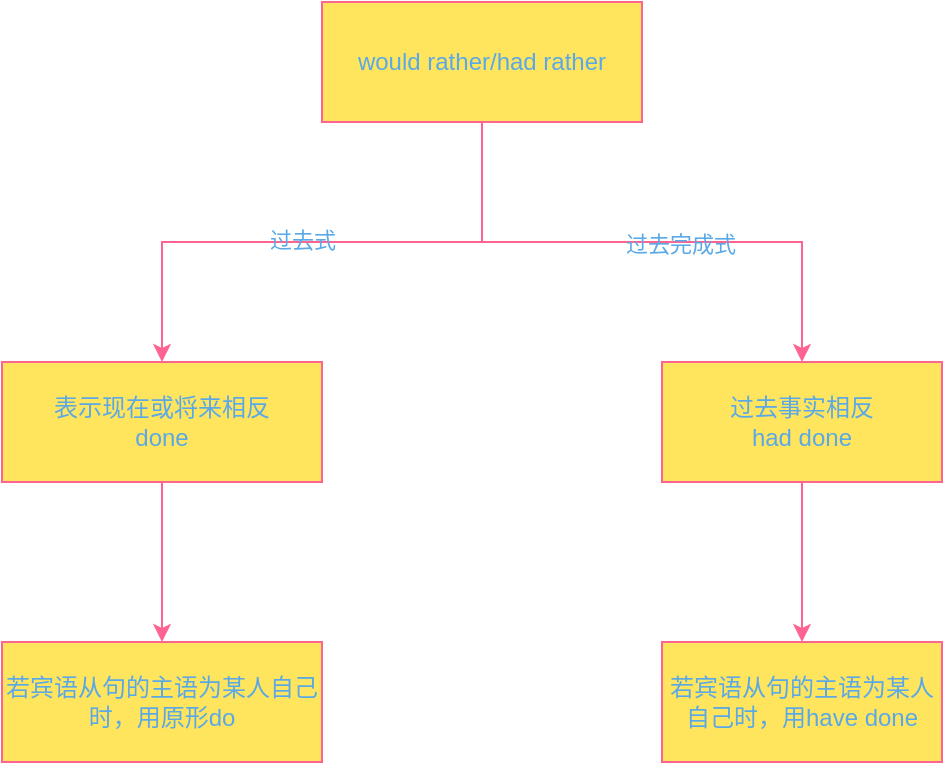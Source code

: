<mxfile version="21.5.0" type="device">
  <diagram name="第 1 页" id="yAI3cJCMaqEag0dD0d9W">
    <mxGraphModel dx="1418" dy="820" grid="1" gridSize="10" guides="1" tooltips="1" connect="1" arrows="1" fold="1" page="1" pageScale="1" pageWidth="827" pageHeight="1169" math="0" shadow="0">
      <root>
        <mxCell id="0" />
        <mxCell id="1" parent="0" />
        <mxCell id="MiVb0B6YPA4VPnYgCz14-4" value="" style="edgeStyle=orthogonalEdgeStyle;rounded=0;orthogonalLoop=1;jettySize=auto;html=1;strokeColor=#FF6392;fontColor=#5AA9E6;fillColor=#FFE45E;" parent="1" source="MiVb0B6YPA4VPnYgCz14-1" target="MiVb0B6YPA4VPnYgCz14-3" edge="1">
          <mxGeometry relative="1" as="geometry" />
        </mxCell>
        <mxCell id="MiVb0B6YPA4VPnYgCz14-5" value="过去式" style="edgeLabel;html=1;align=center;verticalAlign=middle;resizable=0;points=[];fontColor=#5AA9E6;labelBackgroundColor=none;" parent="MiVb0B6YPA4VPnYgCz14-4" vertex="1" connectable="0">
          <mxGeometry x="0.075" y="-1" relative="1" as="geometry">
            <mxPoint as="offset" />
          </mxGeometry>
        </mxCell>
        <mxCell id="MiVb0B6YPA4VPnYgCz14-7" value="" style="edgeStyle=orthogonalEdgeStyle;rounded=0;orthogonalLoop=1;jettySize=auto;html=1;strokeColor=#FF6392;fontColor=#5AA9E6;fillColor=#FFE45E;" parent="1" source="MiVb0B6YPA4VPnYgCz14-1" target="MiVb0B6YPA4VPnYgCz14-6" edge="1">
          <mxGeometry relative="1" as="geometry">
            <Array as="points">
              <mxPoint x="400" y="160" />
              <mxPoint x="560" y="160" />
            </Array>
          </mxGeometry>
        </mxCell>
        <mxCell id="MiVb0B6YPA4VPnYgCz14-8" value="过去完成式" style="edgeLabel;html=1;align=center;verticalAlign=middle;resizable=0;points=[];fontColor=#5AA9E6;labelBackgroundColor=none;" parent="MiVb0B6YPA4VPnYgCz14-7" vertex="1" connectable="0">
          <mxGeometry x="0.134" y="-1" relative="1" as="geometry">
            <mxPoint as="offset" />
          </mxGeometry>
        </mxCell>
        <mxCell id="MiVb0B6YPA4VPnYgCz14-1" value="would rather/had rather" style="rounded=0;whiteSpace=wrap;html=1;strokeColor=#FF6392;fontColor=#5AA9E6;fillColor=#FFE45E;" parent="1" vertex="1">
          <mxGeometry x="320" y="40" width="160" height="60" as="geometry" />
        </mxCell>
        <mxCell id="MiVb0B6YPA4VPnYgCz14-11" value="" style="edgeStyle=orthogonalEdgeStyle;rounded=0;orthogonalLoop=1;jettySize=auto;html=1;strokeColor=#FF6392;fontColor=#5AA9E6;fillColor=#FFE45E;" parent="1" source="MiVb0B6YPA4VPnYgCz14-3" target="MiVb0B6YPA4VPnYgCz14-10" edge="1">
          <mxGeometry relative="1" as="geometry" />
        </mxCell>
        <mxCell id="MiVb0B6YPA4VPnYgCz14-3" value="表示现在或将来相反&lt;br&gt;done" style="rounded=0;whiteSpace=wrap;html=1;strokeColor=#FF6392;fontColor=#5AA9E6;fillColor=#FFE45E;" parent="1" vertex="1">
          <mxGeometry x="160" y="220" width="160" height="60" as="geometry" />
        </mxCell>
        <mxCell id="MiVb0B6YPA4VPnYgCz14-13" value="" style="edgeStyle=orthogonalEdgeStyle;rounded=0;orthogonalLoop=1;jettySize=auto;html=1;strokeColor=#FF6392;fontColor=#5AA9E6;fillColor=#FFE45E;" parent="1" source="MiVb0B6YPA4VPnYgCz14-6" target="MiVb0B6YPA4VPnYgCz14-12" edge="1">
          <mxGeometry relative="1" as="geometry">
            <Array as="points">
              <mxPoint x="560" y="330" />
              <mxPoint x="560" y="330" />
            </Array>
          </mxGeometry>
        </mxCell>
        <mxCell id="MiVb0B6YPA4VPnYgCz14-6" value="过去事实相反&lt;br&gt;had done" style="whiteSpace=wrap;html=1;fillColor=#FFE45E;strokeColor=#FF6392;fontColor=#5AA9E6;rounded=0;" parent="1" vertex="1">
          <mxGeometry x="490" y="220" width="140" height="60" as="geometry" />
        </mxCell>
        <mxCell id="MiVb0B6YPA4VPnYgCz14-10" value="若宾语从句的主语为某人自己时，用原形do" style="rounded=0;whiteSpace=wrap;html=1;strokeColor=#FF6392;fontColor=#5AA9E6;fillColor=#FFE45E;" parent="1" vertex="1">
          <mxGeometry x="160" y="360" width="160" height="60" as="geometry" />
        </mxCell>
        <mxCell id="MiVb0B6YPA4VPnYgCz14-12" value="若宾语从句的主语为某人自己时，用have done" style="whiteSpace=wrap;html=1;fillColor=#FFE45E;strokeColor=#FF6392;fontColor=#5AA9E6;rounded=0;" parent="1" vertex="1">
          <mxGeometry x="490" y="360" width="140" height="60" as="geometry" />
        </mxCell>
      </root>
    </mxGraphModel>
  </diagram>
</mxfile>
